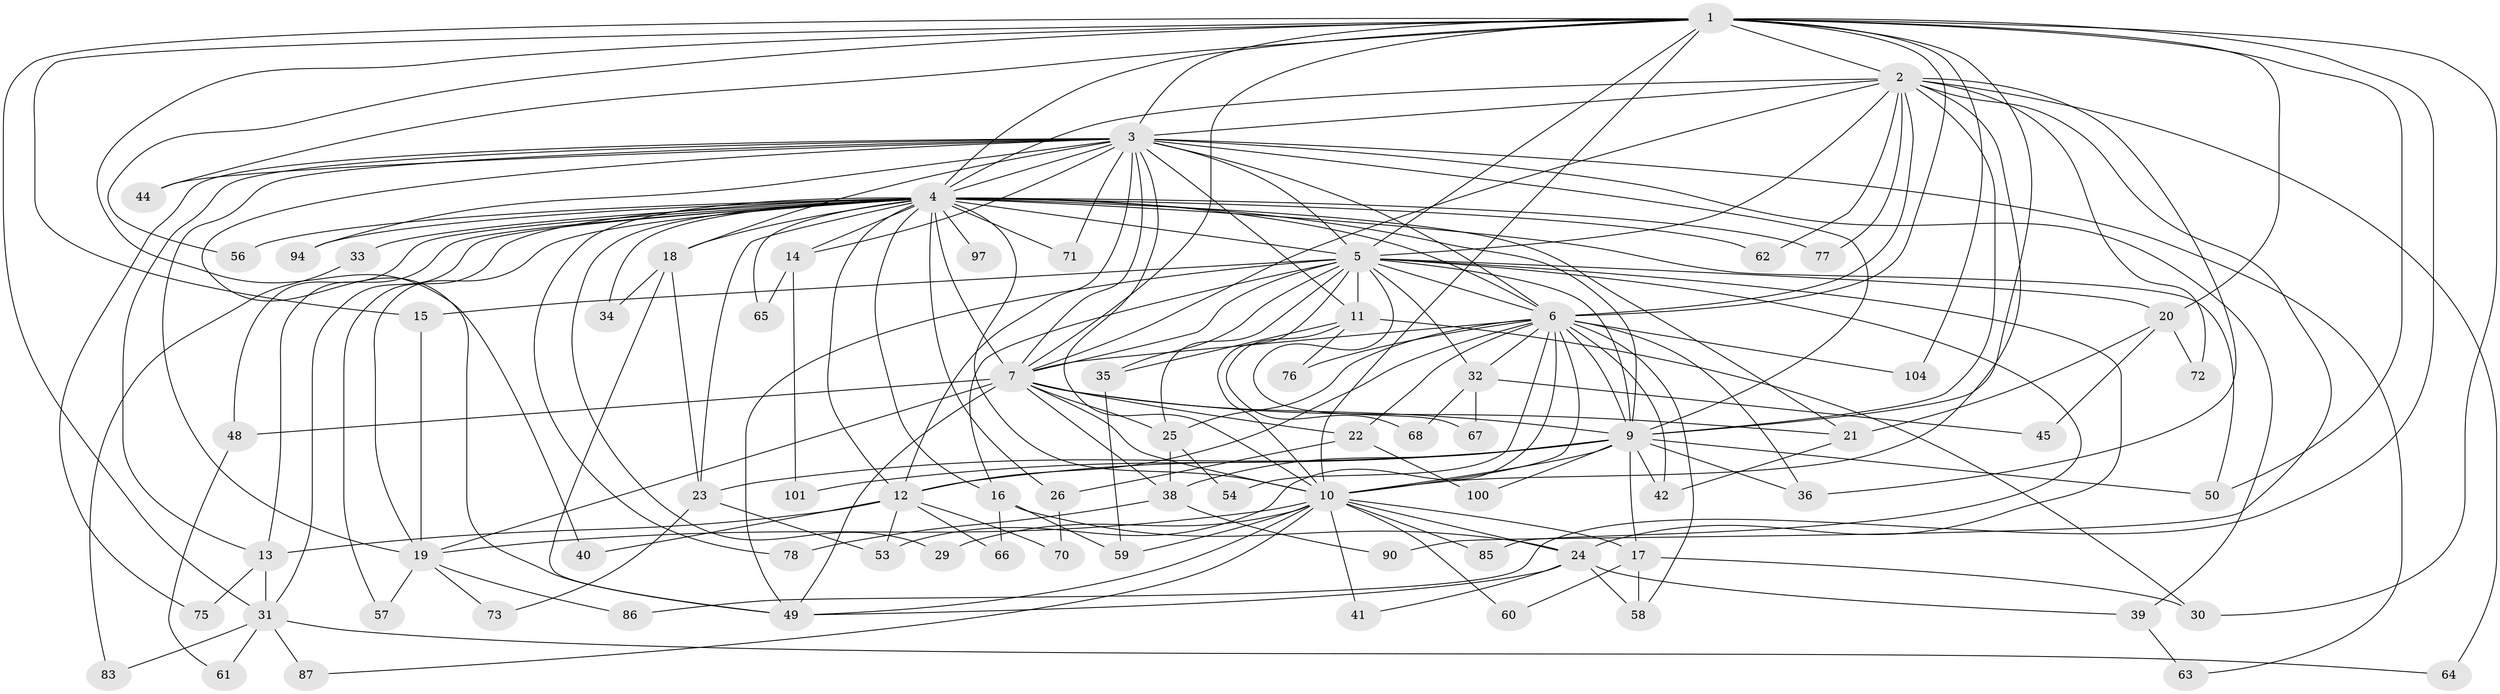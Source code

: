 // original degree distribution, {21: 0.01834862385321101, 15: 0.009174311926605505, 23: 0.009174311926605505, 22: 0.01834862385321101, 16: 0.009174311926605505, 25: 0.009174311926605505, 17: 0.009174311926605505, 19: 0.009174311926605505, 6: 0.027522935779816515, 8: 0.009174311926605505, 5: 0.09174311926605505, 4: 0.07339449541284404, 3: 0.1651376146788991, 2: 0.5321100917431193, 7: 0.009174311926605505}
// Generated by graph-tools (version 1.1) at 2025/17/03/04/25 18:17:38]
// undirected, 76 vertices, 191 edges
graph export_dot {
graph [start="1"]
  node [color=gray90,style=filled];
  1;
  2;
  3 [super="+37"];
  4 [super="+8"];
  5 [super="+43+51+47"];
  6;
  7;
  9 [super="+28"];
  10;
  11;
  12 [super="+93+99+69+74"];
  13;
  14;
  15;
  16;
  17;
  18 [super="+92"];
  19 [super="+55"];
  20;
  21 [super="+105+81+82"];
  22;
  23 [super="+102"];
  24 [super="+96+27"];
  25;
  26;
  29;
  30 [super="+103"];
  31 [super="+46"];
  32;
  33;
  34;
  35;
  36 [super="+107+108"];
  38 [super="+52"];
  39;
  40;
  41;
  42 [super="+79"];
  44;
  45;
  48;
  49 [super="+80"];
  50 [super="+106"];
  53;
  54;
  56;
  57;
  58 [super="+88"];
  59 [super="+89"];
  60;
  61;
  62;
  63;
  64;
  65;
  66;
  67;
  68;
  70;
  71;
  72;
  73;
  75;
  76;
  77;
  78;
  83;
  85;
  86;
  87;
  90;
  94;
  97;
  100;
  101;
  104;
  1 -- 2;
  1 -- 3;
  1 -- 4 [weight=2];
  1 -- 5 [weight=3];
  1 -- 6;
  1 -- 7;
  1 -- 9;
  1 -- 10;
  1 -- 15;
  1 -- 20;
  1 -- 30;
  1 -- 31;
  1 -- 40;
  1 -- 44;
  1 -- 50;
  1 -- 56;
  1 -- 86;
  1 -- 104;
  2 -- 3;
  2 -- 4 [weight=2];
  2 -- 5;
  2 -- 6;
  2 -- 7;
  2 -- 9;
  2 -- 10;
  2 -- 36;
  2 -- 62;
  2 -- 64;
  2 -- 72;
  2 -- 77;
  2 -- 90;
  3 -- 4 [weight=2];
  3 -- 5 [weight=2];
  3 -- 6;
  3 -- 7;
  3 -- 9 [weight=2];
  3 -- 10;
  3 -- 11;
  3 -- 13;
  3 -- 14;
  3 -- 18;
  3 -- 39;
  3 -- 44;
  3 -- 63;
  3 -- 71;
  3 -- 75;
  3 -- 94;
  3 -- 19;
  3 -- 49;
  3 -- 12;
  4 -- 5 [weight=2];
  4 -- 6 [weight=2];
  4 -- 7 [weight=2];
  4 -- 9 [weight=2];
  4 -- 10 [weight=2];
  4 -- 12 [weight=2];
  4 -- 14;
  4 -- 26;
  4 -- 29;
  4 -- 31;
  4 -- 33 [weight=2];
  4 -- 56;
  4 -- 62;
  4 -- 65;
  4 -- 77;
  4 -- 94;
  4 -- 50;
  4 -- 71;
  4 -- 13;
  4 -- 78;
  4 -- 16;
  4 -- 18 [weight=2];
  4 -- 19;
  4 -- 34;
  4 -- 97;
  4 -- 48;
  4 -- 57;
  4 -- 23;
  4 -- 21 [weight=2];
  5 -- 6;
  5 -- 7;
  5 -- 9;
  5 -- 10;
  5 -- 11;
  5 -- 15;
  5 -- 16;
  5 -- 20;
  5 -- 24;
  5 -- 32;
  5 -- 35;
  5 -- 49;
  5 -- 67;
  5 -- 25;
  5 -- 85;
  6 -- 7;
  6 -- 9;
  6 -- 10;
  6 -- 12;
  6 -- 22;
  6 -- 25;
  6 -- 32;
  6 -- 36 [weight=2];
  6 -- 42;
  6 -- 53;
  6 -- 54;
  6 -- 58;
  6 -- 76;
  6 -- 104;
  7 -- 9;
  7 -- 10;
  7 -- 19;
  7 -- 21;
  7 -- 22;
  7 -- 25;
  7 -- 38;
  7 -- 48;
  7 -- 49;
  9 -- 10;
  9 -- 17;
  9 -- 23;
  9 -- 38;
  9 -- 50;
  9 -- 100;
  9 -- 101;
  9 -- 42;
  9 -- 36;
  9 -- 12;
  10 -- 17;
  10 -- 29;
  10 -- 41;
  10 -- 59;
  10 -- 60;
  10 -- 85;
  10 -- 87;
  10 -- 19;
  10 -- 24;
  10 -- 49;
  11 -- 30;
  11 -- 35;
  11 -- 68;
  11 -- 76;
  12 -- 40;
  12 -- 66;
  12 -- 53;
  12 -- 13;
  12 -- 70;
  13 -- 75;
  13 -- 31;
  14 -- 65;
  14 -- 101;
  15 -- 19;
  16 -- 24;
  16 -- 66;
  16 -- 59;
  17 -- 60;
  17 -- 30;
  17 -- 58;
  18 -- 23;
  18 -- 34;
  18 -- 49;
  19 -- 86;
  19 -- 73;
  19 -- 57;
  20 -- 21;
  20 -- 45;
  20 -- 72;
  21 -- 42 [weight=2];
  22 -- 26;
  22 -- 100;
  23 -- 53;
  23 -- 73;
  24 -- 58;
  24 -- 49;
  24 -- 41;
  24 -- 39;
  25 -- 54;
  25 -- 38;
  26 -- 70;
  31 -- 61;
  31 -- 64;
  31 -- 83;
  31 -- 87;
  32 -- 45;
  32 -- 67;
  32 -- 68;
  33 -- 83;
  35 -- 59;
  38 -- 90;
  38 -- 78;
  39 -- 63;
  48 -- 61;
}

